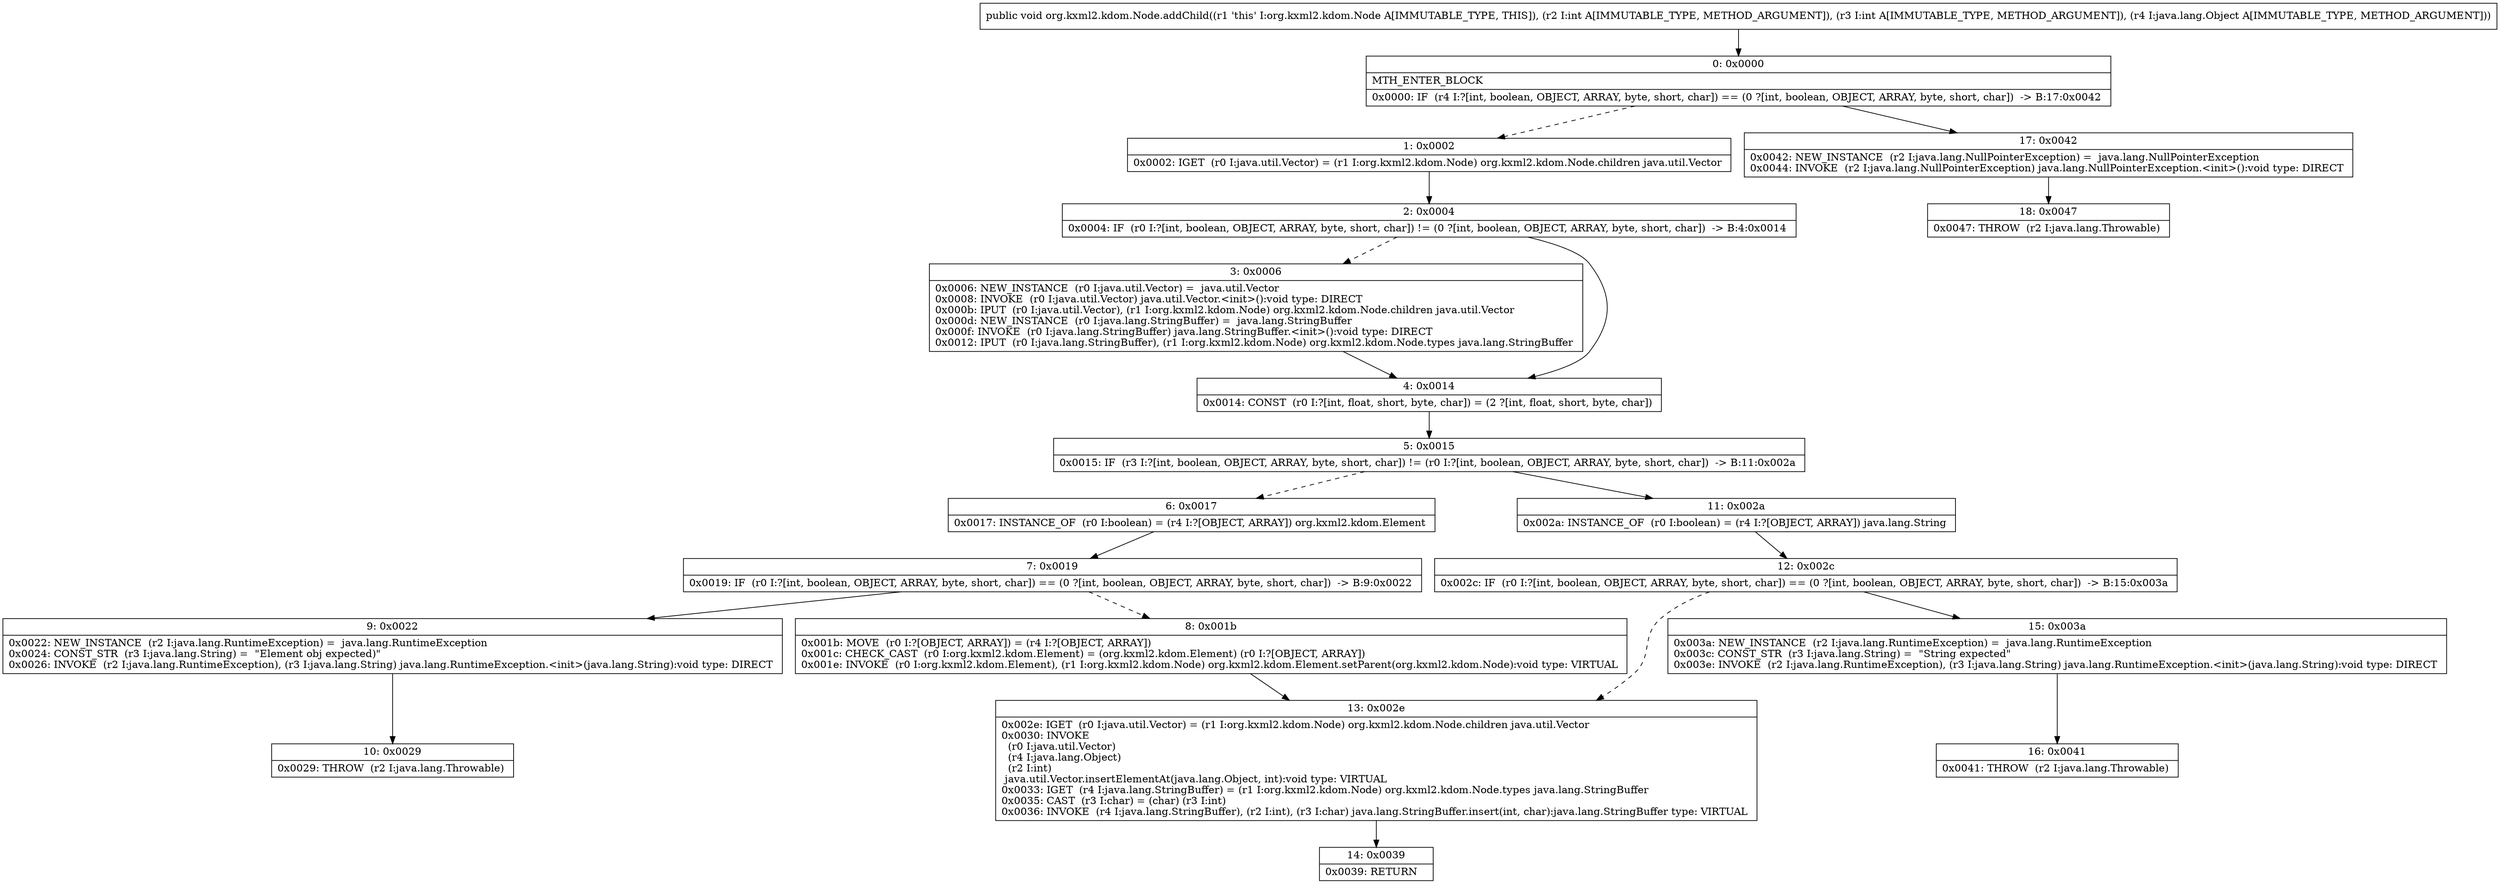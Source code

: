 digraph "CFG fororg.kxml2.kdom.Node.addChild(IILjava\/lang\/Object;)V" {
Node_0 [shape=record,label="{0\:\ 0x0000|MTH_ENTER_BLOCK\l|0x0000: IF  (r4 I:?[int, boolean, OBJECT, ARRAY, byte, short, char]) == (0 ?[int, boolean, OBJECT, ARRAY, byte, short, char])  \-\> B:17:0x0042 \l}"];
Node_1 [shape=record,label="{1\:\ 0x0002|0x0002: IGET  (r0 I:java.util.Vector) = (r1 I:org.kxml2.kdom.Node) org.kxml2.kdom.Node.children java.util.Vector \l}"];
Node_2 [shape=record,label="{2\:\ 0x0004|0x0004: IF  (r0 I:?[int, boolean, OBJECT, ARRAY, byte, short, char]) != (0 ?[int, boolean, OBJECT, ARRAY, byte, short, char])  \-\> B:4:0x0014 \l}"];
Node_3 [shape=record,label="{3\:\ 0x0006|0x0006: NEW_INSTANCE  (r0 I:java.util.Vector) =  java.util.Vector \l0x0008: INVOKE  (r0 I:java.util.Vector) java.util.Vector.\<init\>():void type: DIRECT \l0x000b: IPUT  (r0 I:java.util.Vector), (r1 I:org.kxml2.kdom.Node) org.kxml2.kdom.Node.children java.util.Vector \l0x000d: NEW_INSTANCE  (r0 I:java.lang.StringBuffer) =  java.lang.StringBuffer \l0x000f: INVOKE  (r0 I:java.lang.StringBuffer) java.lang.StringBuffer.\<init\>():void type: DIRECT \l0x0012: IPUT  (r0 I:java.lang.StringBuffer), (r1 I:org.kxml2.kdom.Node) org.kxml2.kdom.Node.types java.lang.StringBuffer \l}"];
Node_4 [shape=record,label="{4\:\ 0x0014|0x0014: CONST  (r0 I:?[int, float, short, byte, char]) = (2 ?[int, float, short, byte, char]) \l}"];
Node_5 [shape=record,label="{5\:\ 0x0015|0x0015: IF  (r3 I:?[int, boolean, OBJECT, ARRAY, byte, short, char]) != (r0 I:?[int, boolean, OBJECT, ARRAY, byte, short, char])  \-\> B:11:0x002a \l}"];
Node_6 [shape=record,label="{6\:\ 0x0017|0x0017: INSTANCE_OF  (r0 I:boolean) = (r4 I:?[OBJECT, ARRAY]) org.kxml2.kdom.Element \l}"];
Node_7 [shape=record,label="{7\:\ 0x0019|0x0019: IF  (r0 I:?[int, boolean, OBJECT, ARRAY, byte, short, char]) == (0 ?[int, boolean, OBJECT, ARRAY, byte, short, char])  \-\> B:9:0x0022 \l}"];
Node_8 [shape=record,label="{8\:\ 0x001b|0x001b: MOVE  (r0 I:?[OBJECT, ARRAY]) = (r4 I:?[OBJECT, ARRAY]) \l0x001c: CHECK_CAST  (r0 I:org.kxml2.kdom.Element) = (org.kxml2.kdom.Element) (r0 I:?[OBJECT, ARRAY]) \l0x001e: INVOKE  (r0 I:org.kxml2.kdom.Element), (r1 I:org.kxml2.kdom.Node) org.kxml2.kdom.Element.setParent(org.kxml2.kdom.Node):void type: VIRTUAL \l}"];
Node_9 [shape=record,label="{9\:\ 0x0022|0x0022: NEW_INSTANCE  (r2 I:java.lang.RuntimeException) =  java.lang.RuntimeException \l0x0024: CONST_STR  (r3 I:java.lang.String) =  \"Element obj expected)\" \l0x0026: INVOKE  (r2 I:java.lang.RuntimeException), (r3 I:java.lang.String) java.lang.RuntimeException.\<init\>(java.lang.String):void type: DIRECT \l}"];
Node_10 [shape=record,label="{10\:\ 0x0029|0x0029: THROW  (r2 I:java.lang.Throwable) \l}"];
Node_11 [shape=record,label="{11\:\ 0x002a|0x002a: INSTANCE_OF  (r0 I:boolean) = (r4 I:?[OBJECT, ARRAY]) java.lang.String \l}"];
Node_12 [shape=record,label="{12\:\ 0x002c|0x002c: IF  (r0 I:?[int, boolean, OBJECT, ARRAY, byte, short, char]) == (0 ?[int, boolean, OBJECT, ARRAY, byte, short, char])  \-\> B:15:0x003a \l}"];
Node_13 [shape=record,label="{13\:\ 0x002e|0x002e: IGET  (r0 I:java.util.Vector) = (r1 I:org.kxml2.kdom.Node) org.kxml2.kdom.Node.children java.util.Vector \l0x0030: INVOKE  \l  (r0 I:java.util.Vector)\l  (r4 I:java.lang.Object)\l  (r2 I:int)\l java.util.Vector.insertElementAt(java.lang.Object, int):void type: VIRTUAL \l0x0033: IGET  (r4 I:java.lang.StringBuffer) = (r1 I:org.kxml2.kdom.Node) org.kxml2.kdom.Node.types java.lang.StringBuffer \l0x0035: CAST  (r3 I:char) = (char) (r3 I:int) \l0x0036: INVOKE  (r4 I:java.lang.StringBuffer), (r2 I:int), (r3 I:char) java.lang.StringBuffer.insert(int, char):java.lang.StringBuffer type: VIRTUAL \l}"];
Node_14 [shape=record,label="{14\:\ 0x0039|0x0039: RETURN   \l}"];
Node_15 [shape=record,label="{15\:\ 0x003a|0x003a: NEW_INSTANCE  (r2 I:java.lang.RuntimeException) =  java.lang.RuntimeException \l0x003c: CONST_STR  (r3 I:java.lang.String) =  \"String expected\" \l0x003e: INVOKE  (r2 I:java.lang.RuntimeException), (r3 I:java.lang.String) java.lang.RuntimeException.\<init\>(java.lang.String):void type: DIRECT \l}"];
Node_16 [shape=record,label="{16\:\ 0x0041|0x0041: THROW  (r2 I:java.lang.Throwable) \l}"];
Node_17 [shape=record,label="{17\:\ 0x0042|0x0042: NEW_INSTANCE  (r2 I:java.lang.NullPointerException) =  java.lang.NullPointerException \l0x0044: INVOKE  (r2 I:java.lang.NullPointerException) java.lang.NullPointerException.\<init\>():void type: DIRECT \l}"];
Node_18 [shape=record,label="{18\:\ 0x0047|0x0047: THROW  (r2 I:java.lang.Throwable) \l}"];
MethodNode[shape=record,label="{public void org.kxml2.kdom.Node.addChild((r1 'this' I:org.kxml2.kdom.Node A[IMMUTABLE_TYPE, THIS]), (r2 I:int A[IMMUTABLE_TYPE, METHOD_ARGUMENT]), (r3 I:int A[IMMUTABLE_TYPE, METHOD_ARGUMENT]), (r4 I:java.lang.Object A[IMMUTABLE_TYPE, METHOD_ARGUMENT])) }"];
MethodNode -> Node_0;
Node_0 -> Node_1[style=dashed];
Node_0 -> Node_17;
Node_1 -> Node_2;
Node_2 -> Node_3[style=dashed];
Node_2 -> Node_4;
Node_3 -> Node_4;
Node_4 -> Node_5;
Node_5 -> Node_6[style=dashed];
Node_5 -> Node_11;
Node_6 -> Node_7;
Node_7 -> Node_8[style=dashed];
Node_7 -> Node_9;
Node_8 -> Node_13;
Node_9 -> Node_10;
Node_11 -> Node_12;
Node_12 -> Node_13[style=dashed];
Node_12 -> Node_15;
Node_13 -> Node_14;
Node_15 -> Node_16;
Node_17 -> Node_18;
}

